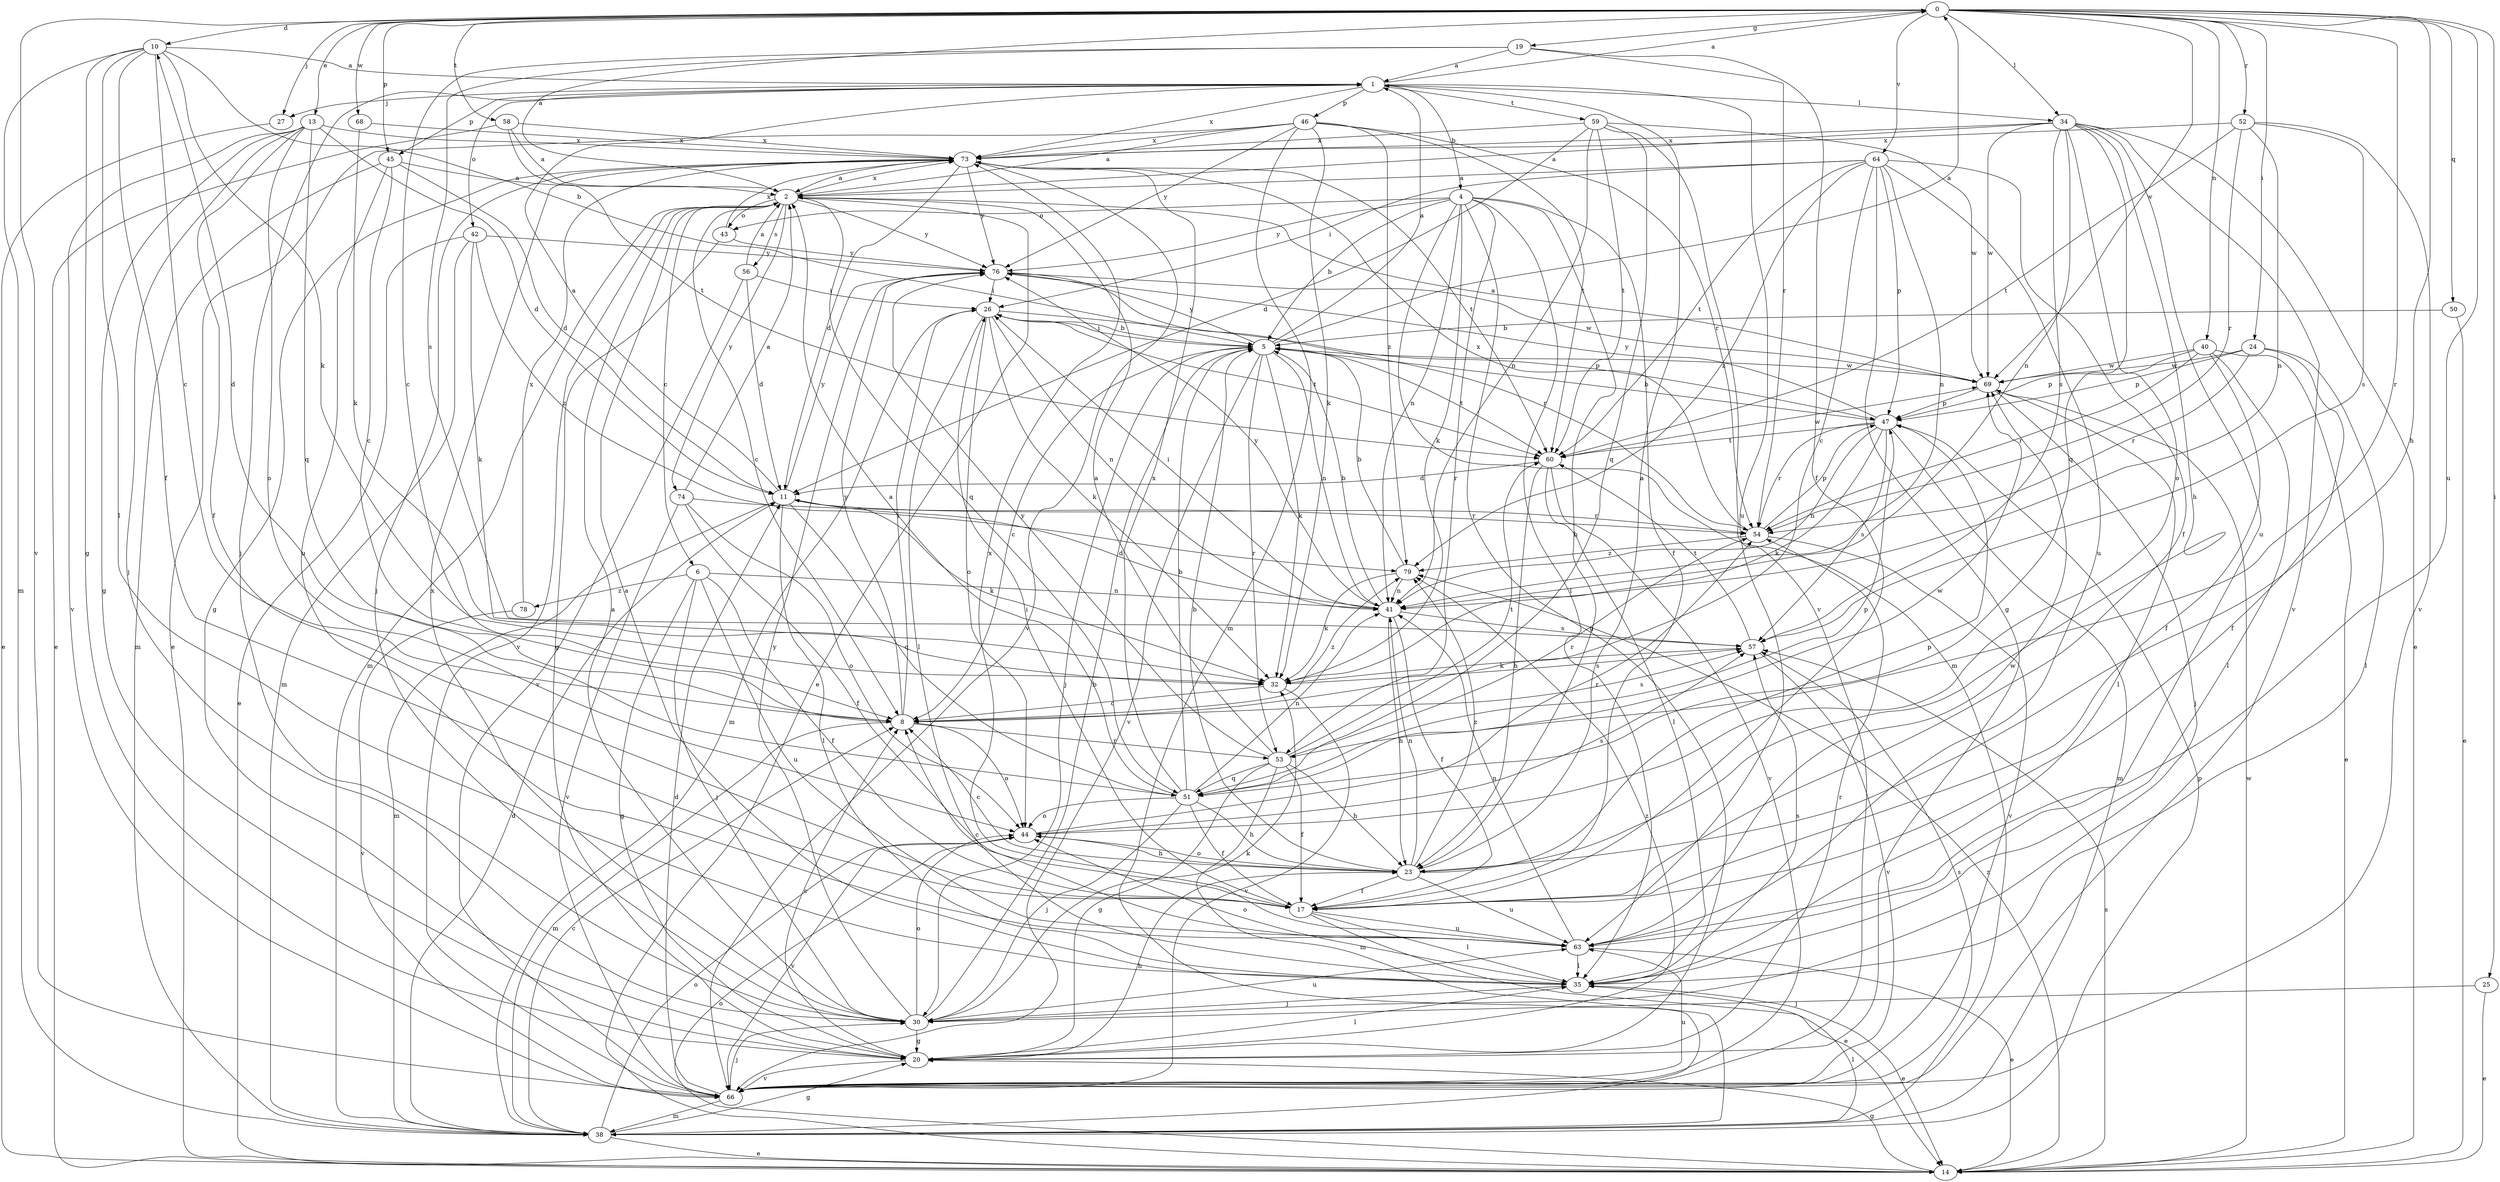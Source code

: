 strict digraph  {
0;
1;
2;
4;
5;
6;
8;
10;
11;
13;
14;
17;
19;
20;
23;
24;
25;
26;
27;
30;
32;
34;
35;
38;
40;
41;
42;
43;
44;
45;
46;
47;
50;
51;
52;
53;
54;
56;
57;
58;
59;
60;
63;
64;
66;
68;
69;
73;
74;
76;
78;
79;
0 -> 10  [label=d];
0 -> 13  [label=e];
0 -> 19  [label=g];
0 -> 23  [label=h];
0 -> 24  [label=i];
0 -> 25  [label=i];
0 -> 27  [label=j];
0 -> 34  [label=l];
0 -> 40  [label=n];
0 -> 45  [label=p];
0 -> 50  [label=q];
0 -> 52  [label=r];
0 -> 53  [label=r];
0 -> 58  [label=t];
0 -> 63  [label=u];
0 -> 64  [label=v];
0 -> 66  [label=v];
0 -> 68  [label=w];
0 -> 69  [label=w];
1 -> 0  [label=a];
1 -> 4  [label=b];
1 -> 27  [label=j];
1 -> 30  [label=j];
1 -> 34  [label=l];
1 -> 42  [label=o];
1 -> 45  [label=p];
1 -> 46  [label=p];
1 -> 59  [label=t];
1 -> 63  [label=u];
1 -> 73  [label=x];
2 -> 0  [label=a];
2 -> 6  [label=c];
2 -> 8  [label=c];
2 -> 14  [label=e];
2 -> 38  [label=m];
2 -> 43  [label=o];
2 -> 51  [label=q];
2 -> 56  [label=s];
2 -> 66  [label=v];
2 -> 73  [label=x];
2 -> 74  [label=y];
2 -> 76  [label=y];
4 -> 5  [label=b];
4 -> 17  [label=f];
4 -> 20  [label=g];
4 -> 23  [label=h];
4 -> 32  [label=k];
4 -> 35  [label=l];
4 -> 38  [label=m];
4 -> 41  [label=n];
4 -> 43  [label=o];
4 -> 53  [label=r];
4 -> 76  [label=y];
5 -> 0  [label=a];
5 -> 1  [label=a];
5 -> 8  [label=c];
5 -> 26  [label=i];
5 -> 30  [label=j];
5 -> 32  [label=k];
5 -> 41  [label=n];
5 -> 53  [label=r];
5 -> 60  [label=t];
5 -> 66  [label=v];
5 -> 69  [label=w];
5 -> 76  [label=y];
6 -> 17  [label=f];
6 -> 20  [label=g];
6 -> 30  [label=j];
6 -> 41  [label=n];
6 -> 63  [label=u];
6 -> 78  [label=z];
8 -> 10  [label=d];
8 -> 26  [label=i];
8 -> 38  [label=m];
8 -> 44  [label=o];
8 -> 53  [label=r];
8 -> 57  [label=s];
8 -> 76  [label=y];
8 -> 79  [label=z];
10 -> 1  [label=a];
10 -> 5  [label=b];
10 -> 8  [label=c];
10 -> 17  [label=f];
10 -> 20  [label=g];
10 -> 32  [label=k];
10 -> 35  [label=l];
10 -> 38  [label=m];
11 -> 1  [label=a];
11 -> 32  [label=k];
11 -> 35  [label=l];
11 -> 38  [label=m];
11 -> 51  [label=q];
11 -> 54  [label=r];
11 -> 76  [label=y];
13 -> 11  [label=d];
13 -> 17  [label=f];
13 -> 20  [label=g];
13 -> 30  [label=j];
13 -> 44  [label=o];
13 -> 51  [label=q];
13 -> 66  [label=v];
13 -> 73  [label=x];
14 -> 20  [label=g];
14 -> 44  [label=o];
14 -> 57  [label=s];
14 -> 69  [label=w];
14 -> 79  [label=z];
17 -> 14  [label=e];
17 -> 26  [label=i];
17 -> 35  [label=l];
17 -> 63  [label=u];
19 -> 1  [label=a];
19 -> 8  [label=c];
19 -> 17  [label=f];
19 -> 54  [label=r];
19 -> 57  [label=s];
20 -> 8  [label=c];
20 -> 23  [label=h];
20 -> 35  [label=l];
20 -> 54  [label=r];
20 -> 66  [label=v];
20 -> 79  [label=z];
23 -> 1  [label=a];
23 -> 5  [label=b];
23 -> 8  [label=c];
23 -> 17  [label=f];
23 -> 41  [label=n];
23 -> 44  [label=o];
23 -> 47  [label=p];
23 -> 63  [label=u];
23 -> 79  [label=z];
24 -> 17  [label=f];
24 -> 35  [label=l];
24 -> 47  [label=p];
24 -> 54  [label=r];
24 -> 69  [label=w];
25 -> 14  [label=e];
25 -> 30  [label=j];
26 -> 5  [label=b];
26 -> 32  [label=k];
26 -> 35  [label=l];
26 -> 38  [label=m];
26 -> 41  [label=n];
26 -> 44  [label=o];
26 -> 47  [label=p];
26 -> 60  [label=t];
27 -> 14  [label=e];
30 -> 2  [label=a];
30 -> 5  [label=b];
30 -> 20  [label=g];
30 -> 32  [label=k];
30 -> 44  [label=o];
30 -> 63  [label=u];
30 -> 73  [label=x];
30 -> 76  [label=y];
32 -> 8  [label=c];
32 -> 57  [label=s];
32 -> 66  [label=v];
34 -> 2  [label=a];
34 -> 14  [label=e];
34 -> 23  [label=h];
34 -> 41  [label=n];
34 -> 44  [label=o];
34 -> 51  [label=q];
34 -> 57  [label=s];
34 -> 63  [label=u];
34 -> 66  [label=v];
34 -> 69  [label=w];
34 -> 73  [label=x];
35 -> 2  [label=a];
35 -> 14  [label=e];
35 -> 30  [label=j];
35 -> 44  [label=o];
35 -> 57  [label=s];
38 -> 8  [label=c];
38 -> 11  [label=d];
38 -> 14  [label=e];
38 -> 20  [label=g];
38 -> 35  [label=l];
38 -> 44  [label=o];
38 -> 47  [label=p];
40 -> 14  [label=e];
40 -> 17  [label=f];
40 -> 35  [label=l];
40 -> 47  [label=p];
40 -> 54  [label=r];
40 -> 69  [label=w];
41 -> 5  [label=b];
41 -> 11  [label=d];
41 -> 17  [label=f];
41 -> 23  [label=h];
41 -> 26  [label=i];
41 -> 57  [label=s];
41 -> 76  [label=y];
42 -> 14  [label=e];
42 -> 32  [label=k];
42 -> 38  [label=m];
42 -> 76  [label=y];
42 -> 79  [label=z];
43 -> 20  [label=g];
43 -> 73  [label=x];
43 -> 76  [label=y];
44 -> 23  [label=h];
44 -> 54  [label=r];
44 -> 57  [label=s];
44 -> 66  [label=v];
45 -> 2  [label=a];
45 -> 8  [label=c];
45 -> 11  [label=d];
45 -> 38  [label=m];
45 -> 63  [label=u];
46 -> 2  [label=a];
46 -> 14  [label=e];
46 -> 32  [label=k];
46 -> 38  [label=m];
46 -> 54  [label=r];
46 -> 60  [label=t];
46 -> 73  [label=x];
46 -> 76  [label=y];
46 -> 79  [label=z];
47 -> 5  [label=b];
47 -> 32  [label=k];
47 -> 38  [label=m];
47 -> 41  [label=n];
47 -> 54  [label=r];
47 -> 57  [label=s];
47 -> 60  [label=t];
47 -> 76  [label=y];
50 -> 5  [label=b];
50 -> 14  [label=e];
51 -> 2  [label=a];
51 -> 5  [label=b];
51 -> 17  [label=f];
51 -> 23  [label=h];
51 -> 30  [label=j];
51 -> 41  [label=n];
51 -> 44  [label=o];
51 -> 47  [label=p];
51 -> 69  [label=w];
51 -> 73  [label=x];
52 -> 41  [label=n];
52 -> 54  [label=r];
52 -> 57  [label=s];
52 -> 60  [label=t];
52 -> 66  [label=v];
52 -> 73  [label=x];
53 -> 2  [label=a];
53 -> 17  [label=f];
53 -> 20  [label=g];
53 -> 23  [label=h];
53 -> 38  [label=m];
53 -> 51  [label=q];
53 -> 54  [label=r];
53 -> 60  [label=t];
53 -> 76  [label=y];
54 -> 47  [label=p];
54 -> 66  [label=v];
54 -> 73  [label=x];
54 -> 79  [label=z];
56 -> 2  [label=a];
56 -> 11  [label=d];
56 -> 26  [label=i];
56 -> 66  [label=v];
57 -> 32  [label=k];
57 -> 60  [label=t];
57 -> 66  [label=v];
58 -> 2  [label=a];
58 -> 14  [label=e];
58 -> 60  [label=t];
58 -> 73  [label=x];
59 -> 11  [label=d];
59 -> 41  [label=n];
59 -> 51  [label=q];
59 -> 60  [label=t];
59 -> 66  [label=v];
59 -> 69  [label=w];
59 -> 73  [label=x];
60 -> 11  [label=d];
60 -> 23  [label=h];
60 -> 35  [label=l];
60 -> 66  [label=v];
60 -> 69  [label=w];
63 -> 8  [label=c];
63 -> 14  [label=e];
63 -> 35  [label=l];
63 -> 41  [label=n];
63 -> 69  [label=w];
63 -> 73  [label=x];
64 -> 2  [label=a];
64 -> 8  [label=c];
64 -> 17  [label=f];
64 -> 20  [label=g];
64 -> 26  [label=i];
64 -> 41  [label=n];
64 -> 47  [label=p];
64 -> 60  [label=t];
64 -> 63  [label=u];
64 -> 79  [label=z];
66 -> 11  [label=d];
66 -> 30  [label=j];
66 -> 38  [label=m];
66 -> 57  [label=s];
66 -> 63  [label=u];
68 -> 32  [label=k];
68 -> 73  [label=x];
69 -> 2  [label=a];
69 -> 30  [label=j];
69 -> 35  [label=l];
69 -> 47  [label=p];
73 -> 2  [label=a];
73 -> 11  [label=d];
73 -> 20  [label=g];
73 -> 30  [label=j];
73 -> 60  [label=t];
73 -> 66  [label=v];
73 -> 76  [label=y];
74 -> 2  [label=a];
74 -> 17  [label=f];
74 -> 44  [label=o];
74 -> 54  [label=r];
74 -> 66  [label=v];
76 -> 26  [label=i];
76 -> 54  [label=r];
76 -> 69  [label=w];
78 -> 66  [label=v];
78 -> 73  [label=x];
79 -> 5  [label=b];
79 -> 32  [label=k];
79 -> 41  [label=n];
}
